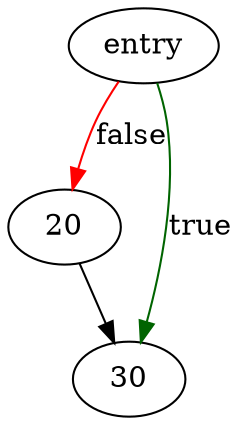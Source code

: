 digraph "vdbeSorterCompare" {
	// Node definitions.
	6 [label=entry];
	20;
	30;

	// Edge definitions.
	6 -> 20 [
		color=red
		label=false
	];
	6 -> 30 [
		color=darkgreen
		label=true
	];
	20 -> 30;
}